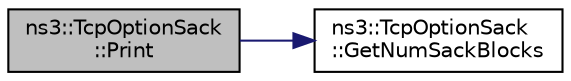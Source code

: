 digraph "ns3::TcpOptionSack::Print"
{
 // LATEX_PDF_SIZE
  edge [fontname="Helvetica",fontsize="10",labelfontname="Helvetica",labelfontsize="10"];
  node [fontname="Helvetica",fontsize="10",shape=record];
  rankdir="LR";
  Node1 [label="ns3::TcpOptionSack\l::Print",height=0.2,width=0.4,color="black", fillcolor="grey75", style="filled", fontcolor="black",tooltip="Print the Option contents."];
  Node1 -> Node2 [color="midnightblue",fontsize="10",style="solid",fontname="Helvetica"];
  Node2 [label="ns3::TcpOptionSack\l::GetNumSackBlocks",height=0.2,width=0.4,color="black", fillcolor="white", style="filled",URL="$classns3_1_1_tcp_option_sack.html#a553e6a713c7ba29d3320ab49e11df02c",tooltip="Count the total number of SACK blocks."];
}
